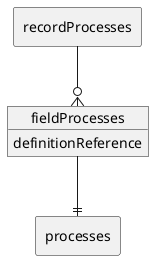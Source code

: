 @startuml
allowmixing
skinparam linetype ortho

rectangle "recordProcesses" as p1
rectangle "processes" as c1
object "fieldProcesses" as e
e : definitionReference
p1 --o{ e
e --|| c1
@enduml